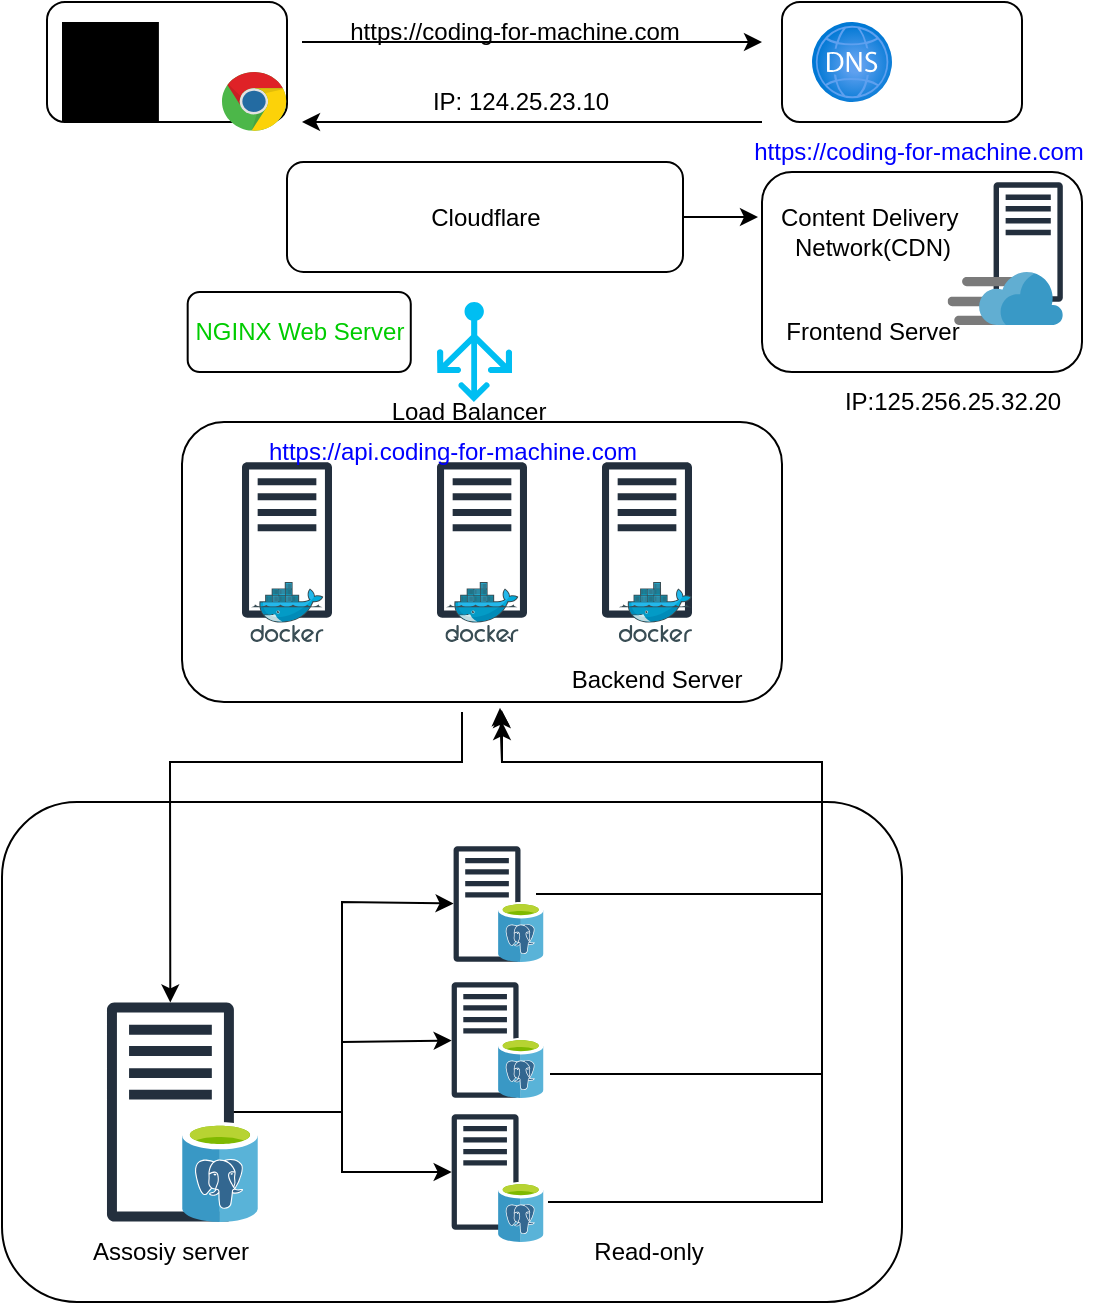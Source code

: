 <mxfile version="26.2.14">
  <diagram id="Ht1M8jgEwFfnCIfOTk4-" name="Page-1">
    <mxGraphModel dx="806" dy="481" grid="1" gridSize="10" guides="1" tooltips="1" connect="1" arrows="1" fold="1" page="1" pageScale="1" pageWidth="1169" pageHeight="827" math="0" shadow="0">
      <root>
        <mxCell id="0" />
        <mxCell id="1" parent="0" />
        <mxCell id="FrHEs0nIIMrFHYCSIknj-62" value="Cloudflare" style="rounded=1;whiteSpace=wrap;html=1;" vertex="1" parent="1">
          <mxGeometry x="312.5" y="140" width="198" height="55" as="geometry" />
        </mxCell>
        <mxCell id="FrHEs0nIIMrFHYCSIknj-14" value="" style="rounded=1;whiteSpace=wrap;html=1;" vertex="1" parent="1">
          <mxGeometry x="192.5" y="60" width="120" height="60" as="geometry" />
        </mxCell>
        <mxCell id="FrHEs0nIIMrFHYCSIknj-2" value="" style="rounded=1;whiteSpace=wrap;html=1;" vertex="1" parent="1">
          <mxGeometry x="260" y="270" width="300" height="140" as="geometry" />
        </mxCell>
        <mxCell id="FrHEs0nIIMrFHYCSIknj-5" value="" style="sketch=0;outlineConnect=0;fontColor=#232F3E;gradientColor=none;fillColor=#232F3D;strokeColor=none;dashed=0;verticalLabelPosition=bottom;verticalAlign=top;align=center;html=1;fontSize=12;fontStyle=0;aspect=fixed;pointerEvents=1;shape=mxgraph.aws4.traditional_server;" vertex="1" parent="1">
          <mxGeometry x="290" y="290" width="45" height="78" as="geometry" />
        </mxCell>
        <mxCell id="FrHEs0nIIMrFHYCSIknj-6" value="`&lt;span style=&quot;white-space: pre;&quot;&gt;&#x9;&lt;/span&gt;`" style="sketch=0;outlineConnect=0;fontColor=#232F3E;gradientColor=none;fillColor=#232F3D;strokeColor=none;dashed=0;verticalLabelPosition=bottom;verticalAlign=top;align=center;html=1;fontSize=12;fontStyle=0;aspect=fixed;pointerEvents=1;shape=mxgraph.aws4.traditional_server;" vertex="1" parent="1">
          <mxGeometry x="387.5" y="290" width="45" height="78" as="geometry" />
        </mxCell>
        <mxCell id="FrHEs0nIIMrFHYCSIknj-7" value="" style="sketch=0;outlineConnect=0;fontColor=#232F3E;gradientColor=none;fillColor=#232F3D;strokeColor=none;dashed=0;verticalLabelPosition=bottom;verticalAlign=top;align=center;html=1;fontSize=12;fontStyle=0;aspect=fixed;pointerEvents=1;shape=mxgraph.aws4.traditional_server;" vertex="1" parent="1">
          <mxGeometry x="470" y="290" width="45" height="78" as="geometry" />
        </mxCell>
        <mxCell id="FrHEs0nIIMrFHYCSIknj-9" value="" style="image;sketch=0;aspect=fixed;html=1;points=[];align=center;fontSize=12;image=img/lib/mscae/Docker.svg;" vertex="1" parent="1">
          <mxGeometry x="478.41" y="350" width="36.59" height="30" as="geometry" />
        </mxCell>
        <mxCell id="FrHEs0nIIMrFHYCSIknj-10" value="" style="image;sketch=0;aspect=fixed;html=1;points=[];align=center;fontSize=12;image=img/lib/mscae/Docker.svg;" vertex="1" parent="1">
          <mxGeometry x="391.7" y="350" width="36.59" height="30" as="geometry" />
        </mxCell>
        <mxCell id="FrHEs0nIIMrFHYCSIknj-11" value="" style="image;sketch=0;aspect=fixed;html=1;points=[];align=center;fontSize=12;image=img/lib/mscae/Docker.svg;" vertex="1" parent="1">
          <mxGeometry x="294.2" y="350" width="36.59" height="30" as="geometry" />
        </mxCell>
        <mxCell id="FrHEs0nIIMrFHYCSIknj-12" value="" style="verticalLabelPosition=bottom;html=1;verticalAlign=top;align=center;strokeColor=none;fillColor=#00BEF2;shape=mxgraph.azure.load_balancer_generic;pointerEvents=1;" vertex="1" parent="1">
          <mxGeometry x="387.5" y="210" width="37.5" height="50" as="geometry" />
        </mxCell>
        <mxCell id="FrHEs0nIIMrFHYCSIknj-13" value="" style="sketch=0;verticalLabelPosition=bottom;sketch=0;aspect=fixed;html=1;verticalAlign=top;strokeColor=none;fillColor=#000000;align=center;outlineConnect=0;pointerEvents=1;shape=mxgraph.citrix2.external_users;" vertex="1" parent="1">
          <mxGeometry x="200" y="70" width="48.45" height="50" as="geometry" />
        </mxCell>
        <mxCell id="FrHEs0nIIMrFHYCSIknj-15" value="" style="dashed=0;outlineConnect=0;html=1;align=center;labelPosition=center;verticalLabelPosition=bottom;verticalAlign=top;shape=mxgraph.weblogos.chrome" vertex="1" parent="1">
          <mxGeometry x="280" y="95" width="32.5" height="30" as="geometry" />
        </mxCell>
        <mxCell id="FrHEs0nIIMrFHYCSIknj-16" value="" style="rounded=1;whiteSpace=wrap;html=1;" vertex="1" parent="1">
          <mxGeometry x="560" y="60" width="120" height="60" as="geometry" />
        </mxCell>
        <mxCell id="FrHEs0nIIMrFHYCSIknj-17" value="" style="image;aspect=fixed;html=1;points=[];align=center;fontSize=12;image=img/lib/azure2/networking/DNS_Zones.svg;" vertex="1" parent="1">
          <mxGeometry x="575" y="70" width="40" height="40" as="geometry" />
        </mxCell>
        <mxCell id="FrHEs0nIIMrFHYCSIknj-18" value="" style="endArrow=classic;html=1;rounded=0;" edge="1" parent="1">
          <mxGeometry width="50" height="50" relative="1" as="geometry">
            <mxPoint x="320" y="80" as="sourcePoint" />
            <mxPoint x="550" y="80" as="targetPoint" />
          </mxGeometry>
        </mxCell>
        <mxCell id="FrHEs0nIIMrFHYCSIknj-19" value="" style="endArrow=classic;html=1;rounded=0;" edge="1" parent="1">
          <mxGeometry width="50" height="50" relative="1" as="geometry">
            <mxPoint x="550" y="120" as="sourcePoint" />
            <mxPoint x="320" y="120" as="targetPoint" />
          </mxGeometry>
        </mxCell>
        <mxCell id="FrHEs0nIIMrFHYCSIknj-20" value="IP: 124.25.23.10" style="text;html=1;align=center;verticalAlign=middle;resizable=0;points=[];autosize=1;strokeColor=none;fillColor=none;" vertex="1" parent="1">
          <mxGeometry x="374.39" y="95" width="110" height="30" as="geometry" />
        </mxCell>
        <mxCell id="FrHEs0nIIMrFHYCSIknj-21" value="https://coding-for-machine.com" style="text;html=1;align=center;verticalAlign=middle;resizable=0;points=[];autosize=1;strokeColor=none;fillColor=none;" vertex="1" parent="1">
          <mxGeometry x="330.79" y="60" width="190" height="30" as="geometry" />
        </mxCell>
        <mxCell id="FrHEs0nIIMrFHYCSIknj-22" value="" style="rounded=1;whiteSpace=wrap;html=1;" vertex="1" parent="1">
          <mxGeometry x="170" y="460" width="450" height="250" as="geometry" />
        </mxCell>
        <mxCell id="FrHEs0nIIMrFHYCSIknj-24" value="" style="sketch=0;outlineConnect=0;fontColor=#232F3E;gradientColor=none;fillColor=#232F3D;strokeColor=none;dashed=0;verticalLabelPosition=bottom;verticalAlign=top;align=center;html=1;fontSize=12;fontStyle=0;aspect=fixed;pointerEvents=1;shape=mxgraph.aws4.traditional_server;" vertex="1" parent="1">
          <mxGeometry x="222.49" y="560" width="63.46" height="110" as="geometry" />
        </mxCell>
        <mxCell id="FrHEs0nIIMrFHYCSIknj-23" value="" style="image;sketch=0;aspect=fixed;html=1;points=[];align=center;fontSize=12;image=img/lib/mscae/Azure_Database_for_PostgreSQL_servers.svg;" vertex="1" parent="1">
          <mxGeometry x="260" y="620" width="38" height="50" as="geometry" />
        </mxCell>
        <mxCell id="FrHEs0nIIMrFHYCSIknj-25" value="Assosiy server" style="text;html=1;align=center;verticalAlign=middle;resizable=0;points=[];autosize=1;strokeColor=none;fillColor=none;" vertex="1" parent="1">
          <mxGeometry x="204.22" y="670" width="100" height="30" as="geometry" />
        </mxCell>
        <mxCell id="FrHEs0nIIMrFHYCSIknj-26" value="" style="sketch=0;outlineConnect=0;fontColor=#232F3E;gradientColor=none;fillColor=#232F3D;strokeColor=none;dashed=0;verticalLabelPosition=bottom;verticalAlign=top;align=center;html=1;fontSize=12;fontStyle=0;aspect=fixed;pointerEvents=1;shape=mxgraph.aws4.traditional_server;" vertex="1" parent="1">
          <mxGeometry x="395.79" y="482" width="33.46" height="58" as="geometry" />
        </mxCell>
        <mxCell id="FrHEs0nIIMrFHYCSIknj-27" value="" style="image;sketch=0;aspect=fixed;html=1;points=[];align=center;fontSize=12;image=img/lib/mscae/Azure_Database_for_PostgreSQL_servers.svg;" vertex="1" parent="1">
          <mxGeometry x="417.99" y="510" width="22.8" height="30" as="geometry" />
        </mxCell>
        <mxCell id="FrHEs0nIIMrFHYCSIknj-28" value="" style="sketch=0;outlineConnect=0;fontColor=#232F3E;gradientColor=none;fillColor=#232F3D;strokeColor=none;dashed=0;verticalLabelPosition=bottom;verticalAlign=top;align=center;html=1;fontSize=12;fontStyle=0;aspect=fixed;pointerEvents=1;shape=mxgraph.aws4.traditional_server;" vertex="1" parent="1">
          <mxGeometry x="394.83" y="550" width="33.46" height="58" as="geometry" />
        </mxCell>
        <mxCell id="FrHEs0nIIMrFHYCSIknj-29" value="" style="sketch=0;outlineConnect=0;fontColor=#232F3E;gradientColor=none;fillColor=#232F3D;strokeColor=none;dashed=0;verticalLabelPosition=bottom;verticalAlign=top;align=center;html=1;fontSize=12;fontStyle=0;aspect=fixed;pointerEvents=1;shape=mxgraph.aws4.traditional_server;" vertex="1" parent="1">
          <mxGeometry x="394.83" y="616" width="33.46" height="58" as="geometry" />
        </mxCell>
        <mxCell id="FrHEs0nIIMrFHYCSIknj-30" value="" style="image;sketch=0;aspect=fixed;html=1;points=[];align=center;fontSize=12;image=img/lib/mscae/Azure_Database_for_PostgreSQL_servers.svg;" vertex="1" parent="1">
          <mxGeometry x="417.99" y="578" width="22.8" height="30" as="geometry" />
        </mxCell>
        <mxCell id="FrHEs0nIIMrFHYCSIknj-31" value="" style="image;sketch=0;aspect=fixed;html=1;points=[];align=center;fontSize=12;image=img/lib/mscae/Azure_Database_for_PostgreSQL_servers.svg;" vertex="1" parent="1">
          <mxGeometry x="417.99" y="650" width="22.8" height="30" as="geometry" />
        </mxCell>
        <mxCell id="FrHEs0nIIMrFHYCSIknj-32" value="" style="endArrow=classic;html=1;rounded=0;" edge="1" parent="1" source="FrHEs0nIIMrFHYCSIknj-24" target="FrHEs0nIIMrFHYCSIknj-26">
          <mxGeometry width="50" height="50" relative="1" as="geometry">
            <mxPoint x="390" y="690" as="sourcePoint" />
            <mxPoint x="390" y="510" as="targetPoint" />
            <Array as="points">
              <mxPoint x="340" y="615" />
              <mxPoint x="340" y="510" />
            </Array>
          </mxGeometry>
        </mxCell>
        <mxCell id="FrHEs0nIIMrFHYCSIknj-33" value="" style="endArrow=classic;html=1;rounded=0;" edge="1" parent="1" source="FrHEs0nIIMrFHYCSIknj-24" target="FrHEs0nIIMrFHYCSIknj-29">
          <mxGeometry width="50" height="50" relative="1" as="geometry">
            <mxPoint x="390" y="690" as="sourcePoint" />
            <mxPoint x="440" y="640" as="targetPoint" />
            <Array as="points">
              <mxPoint x="340" y="615" />
              <mxPoint x="340" y="645" />
            </Array>
          </mxGeometry>
        </mxCell>
        <mxCell id="FrHEs0nIIMrFHYCSIknj-34" value="" style="endArrow=classic;html=1;rounded=0;" edge="1" parent="1" source="FrHEs0nIIMrFHYCSIknj-24" target="FrHEs0nIIMrFHYCSIknj-28">
          <mxGeometry width="50" height="50" relative="1" as="geometry">
            <mxPoint x="390" y="690" as="sourcePoint" />
            <mxPoint x="440" y="640" as="targetPoint" />
            <Array as="points">
              <mxPoint x="340" y="615" />
              <mxPoint x="340" y="580" />
            </Array>
          </mxGeometry>
        </mxCell>
        <mxCell id="FrHEs0nIIMrFHYCSIknj-35" value="Read-only" style="text;html=1;align=center;verticalAlign=middle;resizable=0;points=[];autosize=1;strokeColor=none;fillColor=none;" vertex="1" parent="1">
          <mxGeometry x="452.5" y="670" width="80" height="30" as="geometry" />
        </mxCell>
        <mxCell id="FrHEs0nIIMrFHYCSIknj-36" value="" style="endArrow=classic;html=1;rounded=0;" edge="1" parent="1" target="FrHEs0nIIMrFHYCSIknj-24">
          <mxGeometry width="50" height="50" relative="1" as="geometry">
            <mxPoint x="400" y="415" as="sourcePoint" />
            <mxPoint x="440" y="510.877" as="targetPoint" />
            <Array as="points">
              <mxPoint x="400" y="440" />
              <mxPoint x="254" y="440" />
            </Array>
          </mxGeometry>
        </mxCell>
        <mxCell id="FrHEs0nIIMrFHYCSIknj-37" value="" style="endArrow=classic;html=1;rounded=0;exitX=0.834;exitY=-0.133;exitDx=0;exitDy=0;exitPerimeter=0;entryX=0.533;entryY=1.029;entryDx=0;entryDy=0;entryPerimeter=0;" edge="1" parent="1" source="FrHEs0nIIMrFHYCSIknj-27" target="FrHEs0nIIMrFHYCSIknj-2">
          <mxGeometry width="50" height="50" relative="1" as="geometry">
            <mxPoint x="410" y="425" as="sourcePoint" />
            <mxPoint x="264" y="570" as="targetPoint" />
            <Array as="points">
              <mxPoint x="580" y="506" />
              <mxPoint x="580" y="440" />
              <mxPoint x="420" y="440" />
            </Array>
          </mxGeometry>
        </mxCell>
        <mxCell id="FrHEs0nIIMrFHYCSIknj-38" value="" style="endArrow=classic;html=1;rounded=0;exitX=1.141;exitY=0.6;exitDx=0;exitDy=0;exitPerimeter=0;entryX=0.53;entryY=1.021;entryDx=0;entryDy=0;entryPerimeter=0;" edge="1" parent="1" source="FrHEs0nIIMrFHYCSIknj-30" target="FrHEs0nIIMrFHYCSIknj-2">
          <mxGeometry width="50" height="50" relative="1" as="geometry">
            <mxPoint x="447" y="516" as="sourcePoint" />
            <mxPoint x="420" y="420" as="targetPoint" />
            <Array as="points">
              <mxPoint x="580" y="596" />
              <mxPoint x="580" y="440" />
              <mxPoint x="420" y="440" />
            </Array>
          </mxGeometry>
        </mxCell>
        <mxCell id="FrHEs0nIIMrFHYCSIknj-39" value="" style="endArrow=classic;html=1;rounded=0;exitX=1.097;exitY=0.333;exitDx=0;exitDy=0;exitPerimeter=0;" edge="1" parent="1" source="FrHEs0nIIMrFHYCSIknj-31">
          <mxGeometry width="50" height="50" relative="1" as="geometry">
            <mxPoint x="454" y="606" as="sourcePoint" />
            <mxPoint x="420" y="420" as="targetPoint" />
            <Array as="points">
              <mxPoint x="580" y="660" />
              <mxPoint x="580" y="440" />
              <mxPoint x="420" y="440" />
            </Array>
          </mxGeometry>
        </mxCell>
        <mxCell id="FrHEs0nIIMrFHYCSIknj-40" value="" style="rounded=1;whiteSpace=wrap;html=1;" vertex="1" parent="1">
          <mxGeometry x="550" y="145" width="160" height="100" as="geometry" />
        </mxCell>
        <mxCell id="FrHEs0nIIMrFHYCSIknj-44" value="Backend Server" style="text;html=1;align=center;verticalAlign=middle;resizable=0;points=[];autosize=1;strokeColor=none;fillColor=none;" vertex="1" parent="1">
          <mxGeometry x="441.71" y="384" width="110" height="30" as="geometry" />
        </mxCell>
        <mxCell id="FrHEs0nIIMrFHYCSIknj-45" value="Frontend Server" style="text;html=1;align=center;verticalAlign=middle;resizable=0;points=[];autosize=1;strokeColor=none;fillColor=none;" vertex="1" parent="1">
          <mxGeometry x="550" y="210" width="110" height="30" as="geometry" />
        </mxCell>
        <mxCell id="FrHEs0nIIMrFHYCSIknj-46" value="" style="sketch=0;outlineConnect=0;fontColor=#232F3E;gradientColor=none;fillColor=#232F3D;strokeColor=none;dashed=0;verticalLabelPosition=bottom;verticalAlign=top;align=center;html=1;fontSize=12;fontStyle=0;aspect=fixed;pointerEvents=1;shape=mxgraph.aws4.traditional_server;" vertex="1" parent="1">
          <mxGeometry x="665.79" y="150" width="34.62" height="60" as="geometry" />
        </mxCell>
        <mxCell id="FrHEs0nIIMrFHYCSIknj-47" value="" style="image;sketch=0;aspect=fixed;html=1;points=[];align=center;fontSize=12;image=img/lib/mscae/Content_Delivery_Network.svg;" vertex="1" parent="1">
          <mxGeometry x="642.8" y="195" width="57.61" height="26.5" as="geometry" />
        </mxCell>
        <mxCell id="FrHEs0nIIMrFHYCSIknj-51" value="Content Delivery&amp;nbsp;&lt;div&gt;Network(CDN)&lt;/div&gt;" style="text;html=1;align=center;verticalAlign=middle;resizable=0;points=[];autosize=1;strokeColor=none;fillColor=none;" vertex="1" parent="1">
          <mxGeometry x="545" y="155" width="120" height="40" as="geometry" />
        </mxCell>
        <mxCell id="FrHEs0nIIMrFHYCSIknj-56" value="Load Balancer " style="text;html=1;align=center;verticalAlign=middle;resizable=0;points=[];autosize=1;strokeColor=none;fillColor=none;" vertex="1" parent="1">
          <mxGeometry x="352.5" y="250" width="100" height="30" as="geometry" />
        </mxCell>
        <mxCell id="FrHEs0nIIMrFHYCSIknj-57" value="&lt;font style=&quot;color: rgb(0, 0, 255);&quot;&gt;https://api.coding-for-machine.com&lt;/font&gt;" style="text;html=1;align=center;verticalAlign=middle;resizable=0;points=[];autosize=1;strokeColor=none;fillColor=none;" vertex="1" parent="1">
          <mxGeometry x="290" y="270" width="210" height="30" as="geometry" />
        </mxCell>
        <mxCell id="FrHEs0nIIMrFHYCSIknj-60" value="IP:125.256.25.32.20" style="text;html=1;align=center;verticalAlign=middle;resizable=0;points=[];autosize=1;strokeColor=none;fillColor=none;" vertex="1" parent="1">
          <mxGeometry x="580" y="245" width="130" height="30" as="geometry" />
        </mxCell>
        <mxCell id="FrHEs0nIIMrFHYCSIknj-61" value="&lt;font style=&quot;color: rgb(0, 0, 255);&quot;&gt;https://coding-for-machine.com&lt;/font&gt;" style="text;html=1;align=center;verticalAlign=middle;resizable=0;points=[];autosize=1;strokeColor=none;fillColor=none;" vertex="1" parent="1">
          <mxGeometry x="532.5" y="120" width="190" height="30" as="geometry" />
        </mxCell>
        <mxCell id="FrHEs0nIIMrFHYCSIknj-64" value="NGINX Web Server" style="rounded=1;whiteSpace=wrap;html=1;fontColor=#00CC00;" vertex="1" parent="1">
          <mxGeometry x="262.84" y="205" width="111.55" height="40" as="geometry" />
        </mxCell>
        <mxCell id="FrHEs0nIIMrFHYCSIknj-66" style="edgeStyle=orthogonalEdgeStyle;rounded=0;orthogonalLoop=1;jettySize=auto;html=1;exitX=1;exitY=0.5;exitDx=0;exitDy=0;entryX=0.025;entryY=0.3;entryDx=0;entryDy=0;entryPerimeter=0;" edge="1" parent="1" source="FrHEs0nIIMrFHYCSIknj-62" target="FrHEs0nIIMrFHYCSIknj-51">
          <mxGeometry relative="1" as="geometry" />
        </mxCell>
      </root>
    </mxGraphModel>
  </diagram>
</mxfile>
